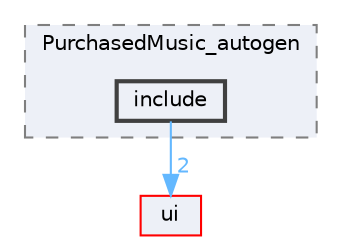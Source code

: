 digraph "include"
{
 // LATEX_PDF_SIZE
  bgcolor="transparent";
  edge [fontname=Helvetica,fontsize=10,labelfontname=Helvetica,labelfontsize=10];
  node [fontname=Helvetica,fontsize=10,shape=box,height=0.2,width=0.4];
  compound=true
  subgraph clusterdir_d3300d21060769b798f020654a907857 {
    graph [ bgcolor="#edf0f7", pencolor="grey50", label="PurchasedMusic_autogen", fontname=Helvetica,fontsize=10 style="filled,dashed", URL="dir_d3300d21060769b798f020654a907857.html",tooltip=""]
  dir_f12aaa43ec36b12c5e35a1b0283f66bc [label="include", fillcolor="#edf0f7", color="grey25", style="filled,bold", URL="dir_f12aaa43ec36b12c5e35a1b0283f66bc.html",tooltip=""];
  }
  dir_1788f8309b1a812dcb800a185471cf6c [label="ui", fillcolor="#edf0f7", color="red", style="filled", URL="dir_1788f8309b1a812dcb800a185471cf6c.html",tooltip=""];
  dir_f12aaa43ec36b12c5e35a1b0283f66bc->dir_1788f8309b1a812dcb800a185471cf6c [headlabel="2", labeldistance=1.5 headhref="dir_000147_000351.html" href="dir_000147_000351.html" color="steelblue1" fontcolor="steelblue1"];
}
